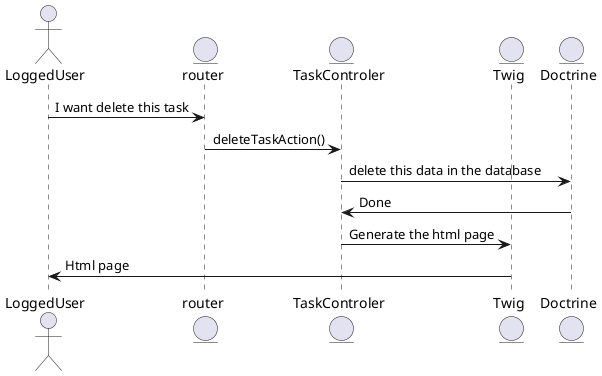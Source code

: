 @startuml
    actor LoggedUser
    entity router
    entity TaskControler
    entity Twig
    entity Doctrine

    LoggedUser -> router : I want delete this task
    router -> TaskControler : deleteTaskAction()
    TaskControler -> Doctrine : delete this data in the database
    Doctrine -> TaskControler : Done
    TaskControler -> Twig : Generate the html page
    Twig -> LoggedUser : Html page
@enduml